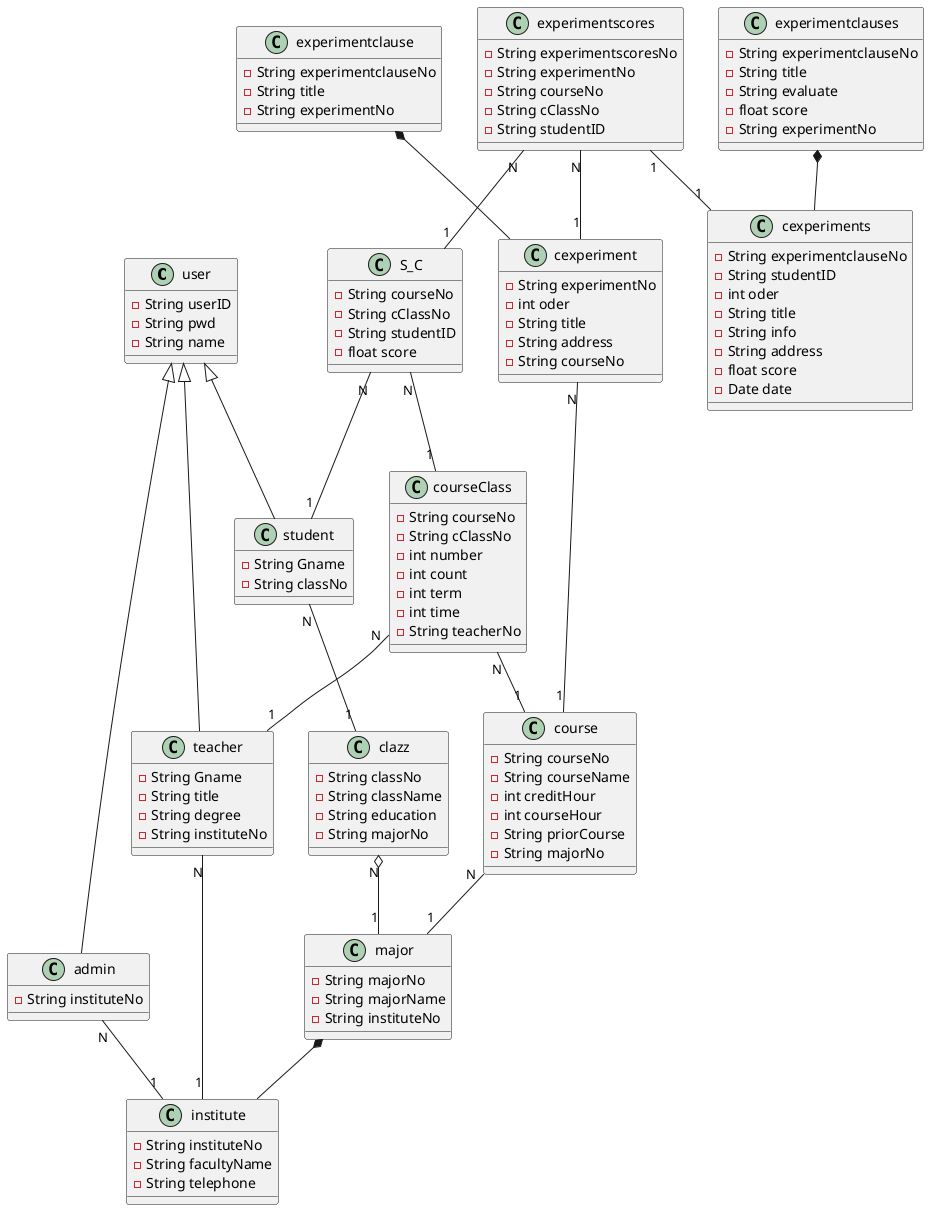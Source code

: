 @startuml 实验管理平台类图
class user{
    -String userID
    -String pwd
    -String name
}
class student{
    -String Gname
    -String classNo
}
class teacher{
    -String Gname
    -String title
    -String degree
    -String instituteNo
}
class admin{
    -String instituteNo
}
class clazz{
    -String classNo
    -String className
    -String education
    -String majorNo
}
class major{
    -String majorNo
    -String majorName
    -String instituteNo
}
class institute{
    -String instituteNo
    -String facultyName
    -String telephone
}
class course{
    -String courseNo
    -String courseName
    -int creditHour
    -int courseHour
    -String priorCourse
    -String majorNo
}
class courseClass{
    -String courseNo
    -String cClassNo
    -int number
    -int count
    -int term
    -int time
    -String teacherNo
}
class S_C{
    -String courseNo
    -String cClassNo
    -String studentID
    -float score
}

class cexperiment{
    -String experimentNo
    -int oder
    -String title
    -String address
    -String courseNo
}

class experimentclause{
    -String experimentclauseNo
    -String title
    -String experimentNo
}

class cexperiments{
    -String experimentclauseNo
    -String studentID
    -int oder
    -String title
    -String info
    -String address
    -float score
    -Date date
}
class experimentclauses{
    -String experimentclauseNo
    -String title
    -String evaluate
    -float score
    -String experimentNo
}
class experimentscores{
    -String experimentscoresNo
    -String experimentNo
    -String courseNo
    -String cClassNo
    -String studentID
}
student -up-|> user
teacher -up-|> user
admin -up-|> user
student "N" -- "1" clazz
clazz "N" o-- "1" major
major *-- institute
teacher "N" -- "1" institute
admin "N" -- "1" institute
S_C "N" -- "1" student
S_C "N" -- "1" courseClass
courseClass "N" -- "1" course
courseClass "N" -- "1" teacher
course "N" -- "1" major
experimentclause *-- cexperiment
cexperiment "N" -- "1" course
experimentscores "N" -- "1" S_C
experimentscores "N" -- "1" cexperiment
experimentclauses *-- cexperiments
experimentscores "1"--"1" cexperiments
@enduml